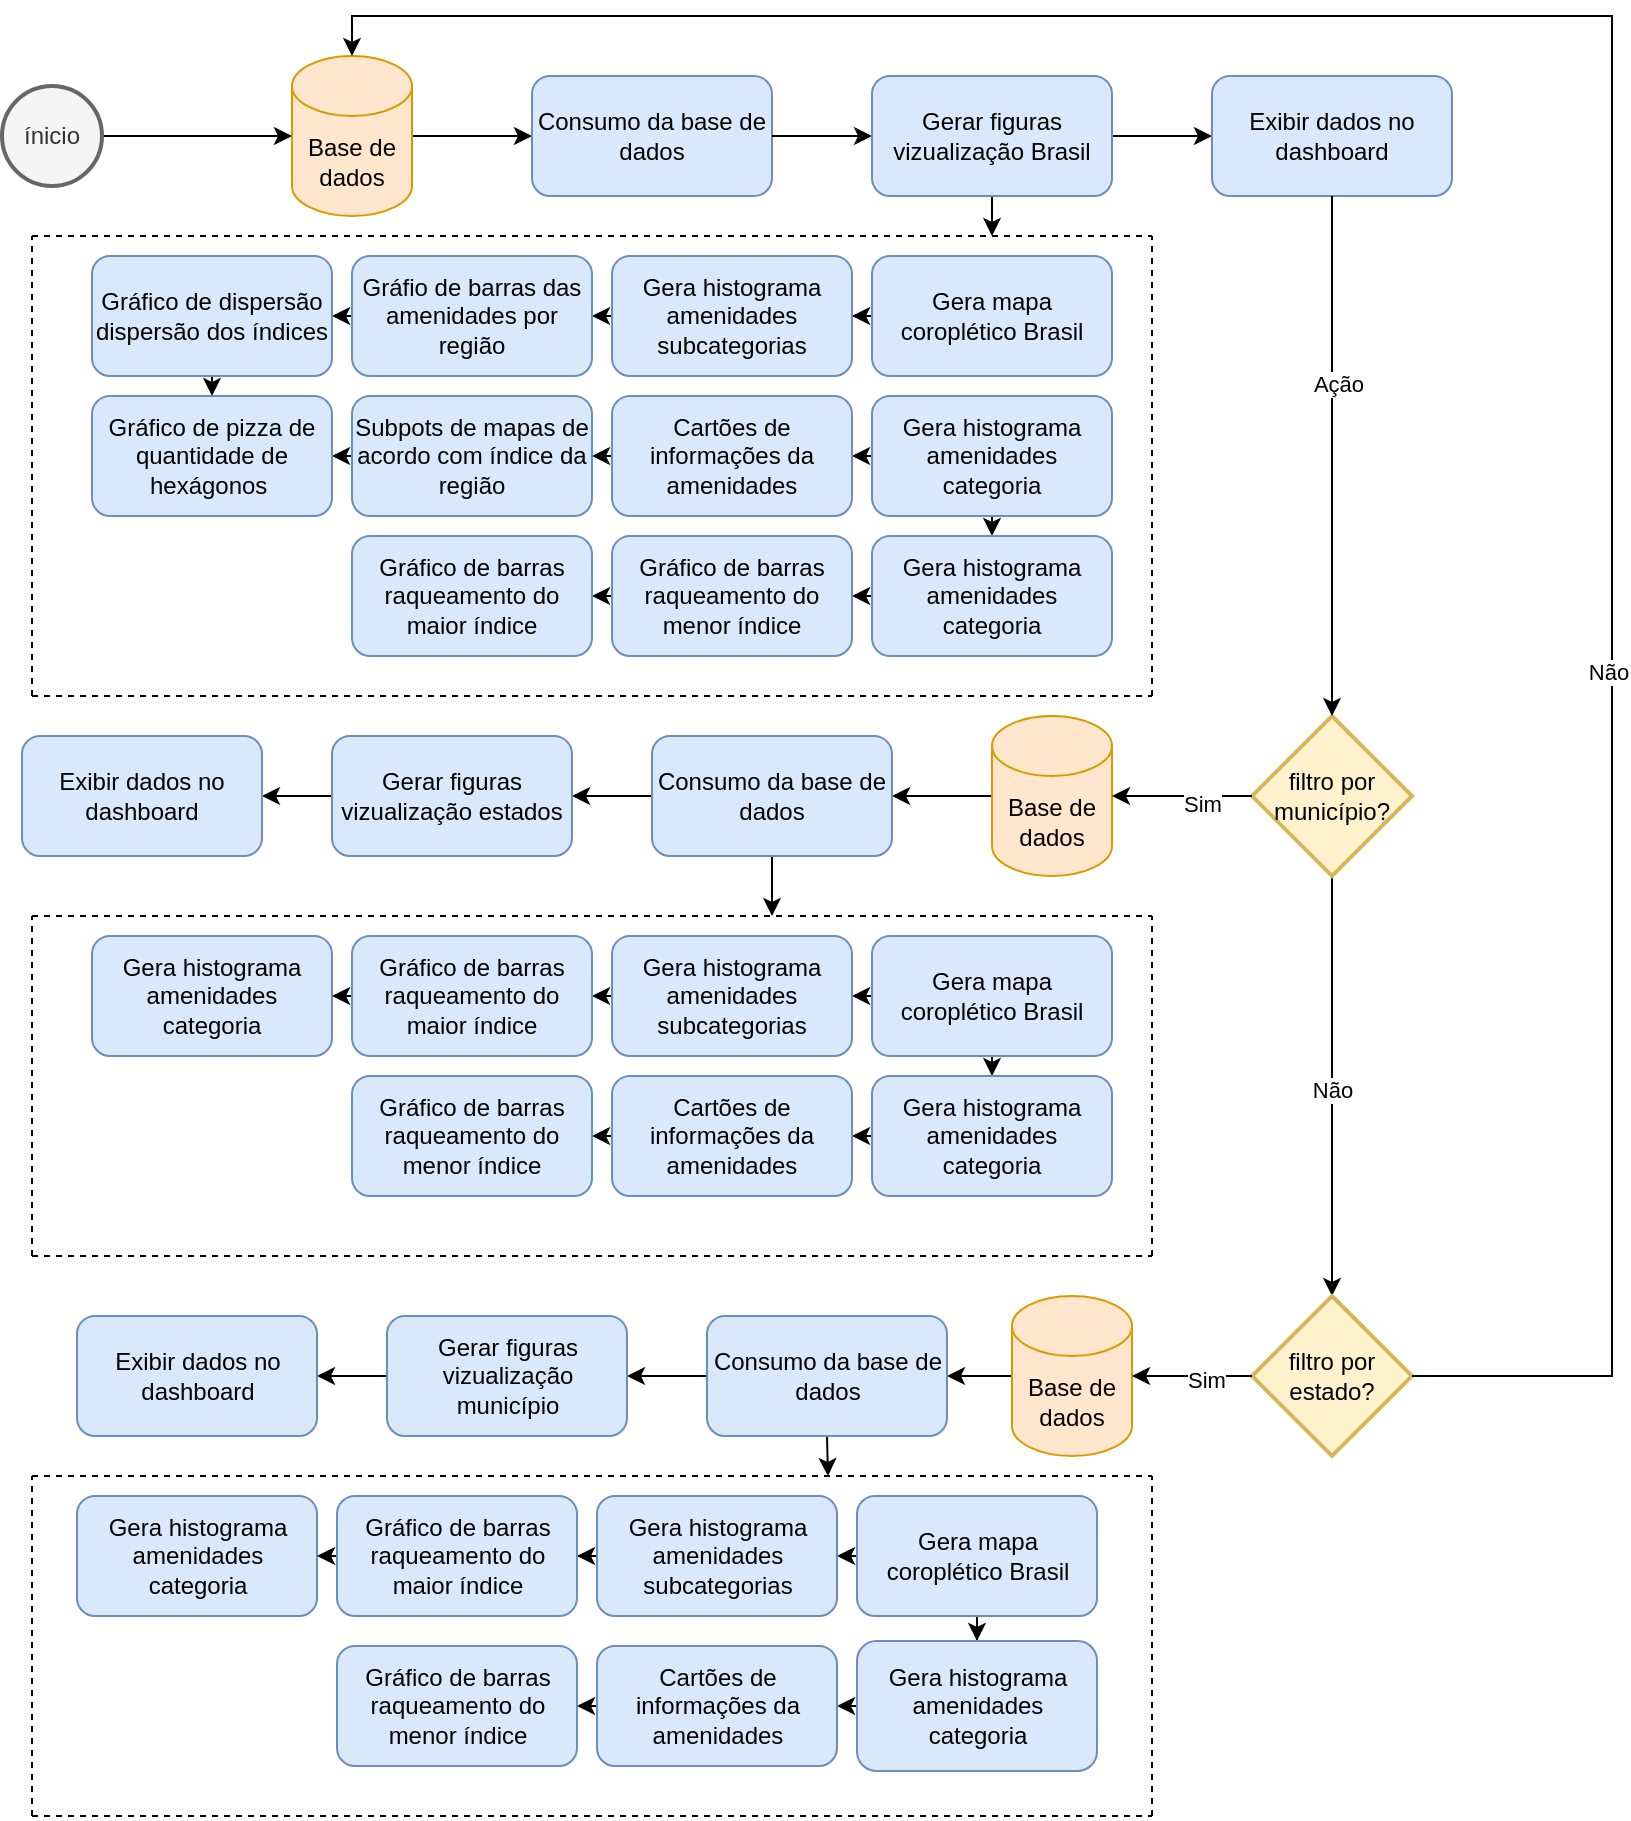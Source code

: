 <mxfile version="24.7.7">
  <diagram name="Page-1" id="edf60f1a-56cd-e834-aa8a-f176f3a09ee4">
    <mxGraphModel dx="2893" dy="965" grid="1" gridSize="10" guides="1" tooltips="1" connect="1" arrows="1" fold="1" page="1" pageScale="1" pageWidth="1100" pageHeight="850" background="none" math="0" shadow="0">
      <root>
        <mxCell id="0" />
        <mxCell id="1" parent="0" />
        <mxCell id="RZjBoXwKES9GOJnDem_J-22" style="edgeStyle=orthogonalEdgeStyle;rounded=0;orthogonalLoop=1;jettySize=auto;html=1;exitX=1;exitY=0.5;exitDx=0;exitDy=0;exitPerimeter=0;entryX=0;entryY=0.5;entryDx=0;entryDy=0;" edge="1" parent="1" source="RZjBoXwKES9GOJnDem_J-23" target="RZjBoXwKES9GOJnDem_J-24">
          <mxGeometry relative="1" as="geometry" />
        </mxCell>
        <mxCell id="RZjBoXwKES9GOJnDem_J-23" value="Base de dados" style="shape=cylinder3;whiteSpace=wrap;html=1;boundedLbl=1;backgroundOutline=1;size=15;fillColor=#ffe6cc;strokeColor=#d79b00;" vertex="1" parent="1">
          <mxGeometry x="130" y="250" width="60" height="80" as="geometry" />
        </mxCell>
        <mxCell id="RZjBoXwKES9GOJnDem_J-24" value="Consumo da base de dados" style="rounded=1;whiteSpace=wrap;html=1;fillColor=#dae8fc;strokeColor=#6c8ebf;" vertex="1" parent="1">
          <mxGeometry x="250" y="260" width="120" height="60" as="geometry" />
        </mxCell>
        <mxCell id="RZjBoXwKES9GOJnDem_J-25" style="edgeStyle=orthogonalEdgeStyle;rounded=0;orthogonalLoop=1;jettySize=auto;html=1;" edge="1" parent="1" source="RZjBoXwKES9GOJnDem_J-26" target="RZjBoXwKES9GOJnDem_J-23">
          <mxGeometry relative="1" as="geometry" />
        </mxCell>
        <mxCell id="RZjBoXwKES9GOJnDem_J-26" value="ínicio" style="strokeWidth=2;html=1;shape=mxgraph.flowchart.start_2;whiteSpace=wrap;fillColor=#f5f5f5;strokeColor=#666666;fontColor=#333333;" vertex="1" parent="1">
          <mxGeometry x="-15" y="265" width="50" height="50" as="geometry" />
        </mxCell>
        <mxCell id="RZjBoXwKES9GOJnDem_J-27" value="" style="edgeStyle=orthogonalEdgeStyle;rounded=0;orthogonalLoop=1;jettySize=auto;html=1;exitX=1;exitY=0.5;exitDx=0;exitDy=0;" edge="1" parent="1" source="RZjBoXwKES9GOJnDem_J-24" target="RZjBoXwKES9GOJnDem_J-29">
          <mxGeometry relative="1" as="geometry">
            <mxPoint x="460" y="290" as="targetPoint" />
            <mxPoint x="370" y="290" as="sourcePoint" />
          </mxGeometry>
        </mxCell>
        <mxCell id="RZjBoXwKES9GOJnDem_J-28" style="edgeStyle=orthogonalEdgeStyle;rounded=0;orthogonalLoop=1;jettySize=auto;html=1;exitX=1;exitY=0.5;exitDx=0;exitDy=0;entryX=0;entryY=0.5;entryDx=0;entryDy=0;" edge="1" parent="1" source="RZjBoXwKES9GOJnDem_J-29" target="RZjBoXwKES9GOJnDem_J-30">
          <mxGeometry relative="1" as="geometry" />
        </mxCell>
        <mxCell id="RZjBoXwKES9GOJnDem_J-156" style="edgeStyle=orthogonalEdgeStyle;rounded=0;orthogonalLoop=1;jettySize=auto;html=1;exitX=0.5;exitY=1;exitDx=0;exitDy=0;" edge="1" parent="1" source="RZjBoXwKES9GOJnDem_J-29">
          <mxGeometry relative="1" as="geometry">
            <mxPoint x="480" y="340" as="targetPoint" />
          </mxGeometry>
        </mxCell>
        <mxCell id="RZjBoXwKES9GOJnDem_J-29" value="Gerar figuras&lt;div&gt;vizualização Brasil&lt;/div&gt;" style="rounded=1;whiteSpace=wrap;html=1;fillColor=#dae8fc;strokeColor=#6c8ebf;" vertex="1" parent="1">
          <mxGeometry x="420" y="260" width="120" height="60" as="geometry" />
        </mxCell>
        <mxCell id="RZjBoXwKES9GOJnDem_J-30" value="Exibir dados no dashboard" style="rounded=1;whiteSpace=wrap;html=1;fillColor=#dae8fc;strokeColor=#6c8ebf;" vertex="1" parent="1">
          <mxGeometry x="590" y="260" width="120" height="60" as="geometry" />
        </mxCell>
        <mxCell id="RZjBoXwKES9GOJnDem_J-33" style="edgeStyle=orthogonalEdgeStyle;rounded=0;orthogonalLoop=1;jettySize=auto;html=1;exitX=0.5;exitY=1;exitDx=0;exitDy=0;exitPerimeter=0;entryX=0.5;entryY=0;entryDx=0;entryDy=0;entryPerimeter=0;" edge="1" parent="1" source="RZjBoXwKES9GOJnDem_J-35" target="RZjBoXwKES9GOJnDem_J-47">
          <mxGeometry relative="1" as="geometry">
            <mxPoint x="650" y="835" as="targetPoint" />
          </mxGeometry>
        </mxCell>
        <mxCell id="RZjBoXwKES9GOJnDem_J-34" value="Não" style="edgeLabel;html=1;align=center;verticalAlign=middle;resizable=0;points=[];" vertex="1" connectable="0" parent="RZjBoXwKES9GOJnDem_J-33">
          <mxGeometry x="-0.131" y="1" relative="1" as="geometry">
            <mxPoint x="-1" y="16" as="offset" />
          </mxGeometry>
        </mxCell>
        <mxCell id="RZjBoXwKES9GOJnDem_J-35" value="filtro por&lt;div&gt;município?&lt;/div&gt;" style="strokeWidth=2;html=1;shape=mxgraph.flowchart.decision;whiteSpace=wrap;fillColor=#fff2cc;strokeColor=#d6b656;" vertex="1" parent="1">
          <mxGeometry x="610" y="580" width="80" height="80" as="geometry" />
        </mxCell>
        <mxCell id="RZjBoXwKES9GOJnDem_J-36" style="edgeStyle=orthogonalEdgeStyle;rounded=0;orthogonalLoop=1;jettySize=auto;html=1;exitX=0.5;exitY=1;exitDx=0;exitDy=0;entryX=0.5;entryY=0;entryDx=0;entryDy=0;entryPerimeter=0;" edge="1" parent="1" source="RZjBoXwKES9GOJnDem_J-30" target="RZjBoXwKES9GOJnDem_J-35">
          <mxGeometry relative="1" as="geometry" />
        </mxCell>
        <mxCell id="RZjBoXwKES9GOJnDem_J-58" value="Ação" style="edgeLabel;html=1;align=center;verticalAlign=middle;resizable=0;points=[];" vertex="1" connectable="0" parent="RZjBoXwKES9GOJnDem_J-36">
          <mxGeometry x="-0.28" y="3" relative="1" as="geometry">
            <mxPoint as="offset" />
          </mxGeometry>
        </mxCell>
        <mxCell id="RZjBoXwKES9GOJnDem_J-120" style="edgeStyle=orthogonalEdgeStyle;rounded=0;orthogonalLoop=1;jettySize=auto;html=1;exitX=0;exitY=0.5;exitDx=0;exitDy=0;exitPerimeter=0;" edge="1" parent="1" source="RZjBoXwKES9GOJnDem_J-43">
          <mxGeometry relative="1" as="geometry">
            <mxPoint x="430" y="620" as="targetPoint" />
          </mxGeometry>
        </mxCell>
        <mxCell id="RZjBoXwKES9GOJnDem_J-43" value="Base de dados" style="shape=cylinder3;whiteSpace=wrap;html=1;boundedLbl=1;backgroundOutline=1;size=15;fillColor=#ffe6cc;strokeColor=#d79b00;" vertex="1" parent="1">
          <mxGeometry x="480" y="580" width="60" height="80" as="geometry" />
        </mxCell>
        <mxCell id="RZjBoXwKES9GOJnDem_J-121" style="edgeStyle=orthogonalEdgeStyle;rounded=0;orthogonalLoop=1;jettySize=auto;html=1;exitX=0;exitY=0.5;exitDx=0;exitDy=0;entryX=1;entryY=0.5;entryDx=0;entryDy=0;" edge="1" parent="1" source="RZjBoXwKES9GOJnDem_J-44" target="RZjBoXwKES9GOJnDem_J-48">
          <mxGeometry relative="1" as="geometry" />
        </mxCell>
        <mxCell id="RZjBoXwKES9GOJnDem_J-155" style="edgeStyle=orthogonalEdgeStyle;rounded=0;orthogonalLoop=1;jettySize=auto;html=1;exitX=0.5;exitY=1;exitDx=0;exitDy=0;" edge="1" parent="1" source="RZjBoXwKES9GOJnDem_J-44">
          <mxGeometry relative="1" as="geometry">
            <mxPoint x="370" y="680" as="targetPoint" />
          </mxGeometry>
        </mxCell>
        <mxCell id="RZjBoXwKES9GOJnDem_J-44" value="Consumo da base de dados" style="rounded=1;whiteSpace=wrap;html=1;fillColor=#dae8fc;strokeColor=#6c8ebf;" vertex="1" parent="1">
          <mxGeometry x="310" y="590" width="120" height="60" as="geometry" />
        </mxCell>
        <mxCell id="RZjBoXwKES9GOJnDem_J-119" style="edgeStyle=orthogonalEdgeStyle;rounded=0;orthogonalLoop=1;jettySize=auto;html=1;exitX=0;exitY=0.5;exitDx=0;exitDy=0;exitPerimeter=0;entryX=1;entryY=0.5;entryDx=0;entryDy=0;" edge="1" parent="1" source="RZjBoXwKES9GOJnDem_J-45" target="RZjBoXwKES9GOJnDem_J-50">
          <mxGeometry relative="1" as="geometry" />
        </mxCell>
        <mxCell id="RZjBoXwKES9GOJnDem_J-45" value="Base de dados" style="shape=cylinder3;whiteSpace=wrap;html=1;boundedLbl=1;backgroundOutline=1;size=15;fillColor=#ffe6cc;strokeColor=#d79b00;" vertex="1" parent="1">
          <mxGeometry x="490" y="870" width="60" height="80" as="geometry" />
        </mxCell>
        <mxCell id="RZjBoXwKES9GOJnDem_J-47" value="filtro por estado?" style="strokeWidth=2;html=1;shape=mxgraph.flowchart.decision;whiteSpace=wrap;fillColor=#fff2cc;strokeColor=#d6b656;" vertex="1" parent="1">
          <mxGeometry x="610" y="870" width="80" height="80" as="geometry" />
        </mxCell>
        <mxCell id="RZjBoXwKES9GOJnDem_J-122" style="edgeStyle=orthogonalEdgeStyle;rounded=0;orthogonalLoop=1;jettySize=auto;html=1;exitX=0;exitY=0.5;exitDx=0;exitDy=0;entryX=1;entryY=0.5;entryDx=0;entryDy=0;" edge="1" parent="1" source="RZjBoXwKES9GOJnDem_J-48" target="RZjBoXwKES9GOJnDem_J-49">
          <mxGeometry relative="1" as="geometry" />
        </mxCell>
        <mxCell id="RZjBoXwKES9GOJnDem_J-48" value="Gerar figuras&lt;div&gt;vizualização estados&lt;/div&gt;" style="rounded=1;whiteSpace=wrap;html=1;fillColor=#dae8fc;strokeColor=#6c8ebf;" vertex="1" parent="1">
          <mxGeometry x="150" y="590" width="120" height="60" as="geometry" />
        </mxCell>
        <mxCell id="RZjBoXwKES9GOJnDem_J-49" value="Exibir dados no dashboard" style="rounded=1;whiteSpace=wrap;html=1;fillColor=#dae8fc;strokeColor=#6c8ebf;" vertex="1" parent="1">
          <mxGeometry x="-5" y="590" width="120" height="60" as="geometry" />
        </mxCell>
        <mxCell id="RZjBoXwKES9GOJnDem_J-117" style="edgeStyle=orthogonalEdgeStyle;rounded=0;orthogonalLoop=1;jettySize=auto;html=1;exitX=0;exitY=0.5;exitDx=0;exitDy=0;entryX=1;entryY=0.5;entryDx=0;entryDy=0;" edge="1" parent="1" source="RZjBoXwKES9GOJnDem_J-50" target="RZjBoXwKES9GOJnDem_J-51">
          <mxGeometry relative="1" as="geometry" />
        </mxCell>
        <mxCell id="RZjBoXwKES9GOJnDem_J-154" style="edgeStyle=orthogonalEdgeStyle;rounded=0;orthogonalLoop=1;jettySize=auto;html=1;exitX=0.5;exitY=1;exitDx=0;exitDy=0;" edge="1" parent="1" source="RZjBoXwKES9GOJnDem_J-50">
          <mxGeometry relative="1" as="geometry">
            <mxPoint x="398" y="960" as="targetPoint" />
          </mxGeometry>
        </mxCell>
        <mxCell id="RZjBoXwKES9GOJnDem_J-50" value="Consumo da base de dados" style="rounded=1;whiteSpace=wrap;html=1;fillColor=#dae8fc;strokeColor=#6c8ebf;" vertex="1" parent="1">
          <mxGeometry x="337.5" y="880" width="120" height="60" as="geometry" />
        </mxCell>
        <mxCell id="RZjBoXwKES9GOJnDem_J-118" style="edgeStyle=orthogonalEdgeStyle;rounded=0;orthogonalLoop=1;jettySize=auto;html=1;exitX=0;exitY=0.5;exitDx=0;exitDy=0;entryX=1;entryY=0.5;entryDx=0;entryDy=0;" edge="1" parent="1" source="RZjBoXwKES9GOJnDem_J-51" target="RZjBoXwKES9GOJnDem_J-52">
          <mxGeometry relative="1" as="geometry" />
        </mxCell>
        <mxCell id="RZjBoXwKES9GOJnDem_J-51" value="Gerar figuras&lt;div&gt;vizualização município&lt;/div&gt;" style="rounded=1;whiteSpace=wrap;html=1;fillColor=#dae8fc;strokeColor=#6c8ebf;" vertex="1" parent="1">
          <mxGeometry x="177.5" y="880" width="120" height="60" as="geometry" />
        </mxCell>
        <mxCell id="RZjBoXwKES9GOJnDem_J-52" value="Exibir dados no dashboard" style="rounded=1;whiteSpace=wrap;html=1;fillColor=#dae8fc;strokeColor=#6c8ebf;" vertex="1" parent="1">
          <mxGeometry x="22.5" y="880" width="120" height="60" as="geometry" />
        </mxCell>
        <mxCell id="RZjBoXwKES9GOJnDem_J-83" style="edgeStyle=orthogonalEdgeStyle;rounded=0;orthogonalLoop=1;jettySize=auto;html=1;exitX=0;exitY=0.5;exitDx=0;exitDy=0;" edge="1" parent="1" source="RZjBoXwKES9GOJnDem_J-54" target="RZjBoXwKES9GOJnDem_J-55">
          <mxGeometry relative="1" as="geometry" />
        </mxCell>
        <mxCell id="RZjBoXwKES9GOJnDem_J-54" value="Gera mapa coroplético Brasil" style="rounded=1;whiteSpace=wrap;html=1;fillColor=#dae8fc;strokeColor=#6c8ebf;" vertex="1" parent="1">
          <mxGeometry x="420" y="350" width="120" height="60" as="geometry" />
        </mxCell>
        <mxCell id="RZjBoXwKES9GOJnDem_J-84" style="edgeStyle=orthogonalEdgeStyle;rounded=0;orthogonalLoop=1;jettySize=auto;html=1;exitX=0;exitY=0.5;exitDx=0;exitDy=0;entryX=1;entryY=0.5;entryDx=0;entryDy=0;" edge="1" parent="1" source="RZjBoXwKES9GOJnDem_J-55" target="RZjBoXwKES9GOJnDem_J-59">
          <mxGeometry relative="1" as="geometry" />
        </mxCell>
        <mxCell id="RZjBoXwKES9GOJnDem_J-55" value="Gera histograma amenidades subcategorias" style="rounded=1;whiteSpace=wrap;html=1;fillColor=#dae8fc;strokeColor=#6c8ebf;" vertex="1" parent="1">
          <mxGeometry x="290" y="350" width="120" height="60" as="geometry" />
        </mxCell>
        <mxCell id="RZjBoXwKES9GOJnDem_J-86" style="edgeStyle=orthogonalEdgeStyle;rounded=0;orthogonalLoop=1;jettySize=auto;html=1;exitX=0;exitY=0.5;exitDx=0;exitDy=0;entryX=1;entryY=0.5;entryDx=0;entryDy=0;" edge="1" parent="1" source="RZjBoXwKES9GOJnDem_J-56" target="RZjBoXwKES9GOJnDem_J-57">
          <mxGeometry relative="1" as="geometry" />
        </mxCell>
        <mxCell id="RZjBoXwKES9GOJnDem_J-90" style="edgeStyle=orthogonalEdgeStyle;rounded=0;orthogonalLoop=1;jettySize=auto;html=1;exitX=0.5;exitY=1;exitDx=0;exitDy=0;entryX=0.5;entryY=0;entryDx=0;entryDy=0;" edge="1" parent="1" source="RZjBoXwKES9GOJnDem_J-56" target="RZjBoXwKES9GOJnDem_J-63">
          <mxGeometry relative="1" as="geometry" />
        </mxCell>
        <mxCell id="RZjBoXwKES9GOJnDem_J-56" value="Gera histograma amenidades categoria" style="rounded=1;whiteSpace=wrap;html=1;fillColor=#dae8fc;strokeColor=#6c8ebf;" vertex="1" parent="1">
          <mxGeometry x="420" y="420" width="120" height="60" as="geometry" />
        </mxCell>
        <mxCell id="RZjBoXwKES9GOJnDem_J-87" style="edgeStyle=orthogonalEdgeStyle;rounded=0;orthogonalLoop=1;jettySize=auto;html=1;exitX=0;exitY=0.5;exitDx=0;exitDy=0;entryX=1;entryY=0.5;entryDx=0;entryDy=0;" edge="1" parent="1" source="RZjBoXwKES9GOJnDem_J-57" target="RZjBoXwKES9GOJnDem_J-61">
          <mxGeometry relative="1" as="geometry" />
        </mxCell>
        <mxCell id="RZjBoXwKES9GOJnDem_J-57" value="Cartões de informações da amenidades" style="rounded=1;whiteSpace=wrap;html=1;fillColor=#dae8fc;strokeColor=#6c8ebf;" vertex="1" parent="1">
          <mxGeometry x="290" y="420" width="120" height="60" as="geometry" />
        </mxCell>
        <mxCell id="RZjBoXwKES9GOJnDem_J-85" style="edgeStyle=orthogonalEdgeStyle;rounded=0;orthogonalLoop=1;jettySize=auto;html=1;exitX=0;exitY=0.5;exitDx=0;exitDy=0;entryX=1;entryY=0.5;entryDx=0;entryDy=0;" edge="1" parent="1" source="RZjBoXwKES9GOJnDem_J-59" target="RZjBoXwKES9GOJnDem_J-60">
          <mxGeometry relative="1" as="geometry" />
        </mxCell>
        <mxCell id="RZjBoXwKES9GOJnDem_J-59" value="Gráfio de barras das amenidades por região" style="rounded=1;whiteSpace=wrap;html=1;fillColor=#dae8fc;strokeColor=#6c8ebf;" vertex="1" parent="1">
          <mxGeometry x="160" y="350" width="120" height="60" as="geometry" />
        </mxCell>
        <mxCell id="RZjBoXwKES9GOJnDem_J-89" style="edgeStyle=orthogonalEdgeStyle;rounded=0;orthogonalLoop=1;jettySize=auto;html=1;exitX=0.5;exitY=1;exitDx=0;exitDy=0;entryX=0.5;entryY=0;entryDx=0;entryDy=0;" edge="1" parent="1" source="RZjBoXwKES9GOJnDem_J-60" target="RZjBoXwKES9GOJnDem_J-62">
          <mxGeometry relative="1" as="geometry" />
        </mxCell>
        <mxCell id="RZjBoXwKES9GOJnDem_J-60" value="Gráfico de dispersão dispersão dos índices" style="rounded=1;whiteSpace=wrap;html=1;fillColor=#dae8fc;strokeColor=#6c8ebf;" vertex="1" parent="1">
          <mxGeometry x="30" y="350" width="120" height="60" as="geometry" />
        </mxCell>
        <mxCell id="RZjBoXwKES9GOJnDem_J-88" style="edgeStyle=orthogonalEdgeStyle;rounded=0;orthogonalLoop=1;jettySize=auto;html=1;exitX=0;exitY=0.5;exitDx=0;exitDy=0;entryX=1;entryY=0.5;entryDx=0;entryDy=0;" edge="1" parent="1" source="RZjBoXwKES9GOJnDem_J-61" target="RZjBoXwKES9GOJnDem_J-62">
          <mxGeometry relative="1" as="geometry" />
        </mxCell>
        <mxCell id="RZjBoXwKES9GOJnDem_J-61" value="Subpots de mapas de acordo com índice da região" style="rounded=1;whiteSpace=wrap;html=1;fillColor=#dae8fc;strokeColor=#6c8ebf;" vertex="1" parent="1">
          <mxGeometry x="160" y="420" width="120" height="60" as="geometry" />
        </mxCell>
        <mxCell id="RZjBoXwKES9GOJnDem_J-62" value="Gráfico de pizza de quantidade de hexágonos&amp;nbsp;" style="rounded=1;whiteSpace=wrap;html=1;fillColor=#dae8fc;strokeColor=#6c8ebf;" vertex="1" parent="1">
          <mxGeometry x="30" y="420" width="120" height="60" as="geometry" />
        </mxCell>
        <mxCell id="RZjBoXwKES9GOJnDem_J-91" style="edgeStyle=orthogonalEdgeStyle;rounded=0;orthogonalLoop=1;jettySize=auto;html=1;exitX=0;exitY=0.5;exitDx=0;exitDy=0;entryX=1;entryY=0.5;entryDx=0;entryDy=0;" edge="1" parent="1" source="RZjBoXwKES9GOJnDem_J-63" target="RZjBoXwKES9GOJnDem_J-64">
          <mxGeometry relative="1" as="geometry" />
        </mxCell>
        <mxCell id="RZjBoXwKES9GOJnDem_J-63" value="Gera histograma amenidades categoria" style="rounded=1;whiteSpace=wrap;html=1;fillColor=#dae8fc;strokeColor=#6c8ebf;" vertex="1" parent="1">
          <mxGeometry x="420" y="490" width="120" height="60" as="geometry" />
        </mxCell>
        <mxCell id="RZjBoXwKES9GOJnDem_J-92" style="edgeStyle=orthogonalEdgeStyle;rounded=0;orthogonalLoop=1;jettySize=auto;html=1;exitX=0;exitY=0.5;exitDx=0;exitDy=0;entryX=1;entryY=0.5;entryDx=0;entryDy=0;" edge="1" parent="1" source="RZjBoXwKES9GOJnDem_J-64" target="RZjBoXwKES9GOJnDem_J-65">
          <mxGeometry relative="1" as="geometry" />
        </mxCell>
        <mxCell id="RZjBoXwKES9GOJnDem_J-64" value="Gráfico de barras raqueamento do menor índice" style="rounded=1;whiteSpace=wrap;html=1;fillColor=#dae8fc;strokeColor=#6c8ebf;" vertex="1" parent="1">
          <mxGeometry x="290" y="490" width="120" height="60" as="geometry" />
        </mxCell>
        <mxCell id="RZjBoXwKES9GOJnDem_J-65" value="Gráfico de barras raqueamento do maior índice" style="rounded=1;whiteSpace=wrap;html=1;fillColor=#dae8fc;strokeColor=#6c8ebf;" vertex="1" parent="1">
          <mxGeometry x="160" y="490" width="120" height="60" as="geometry" />
        </mxCell>
        <mxCell id="RZjBoXwKES9GOJnDem_J-93" style="edgeStyle=orthogonalEdgeStyle;rounded=0;orthogonalLoop=1;jettySize=auto;html=1;exitX=0;exitY=0.5;exitDx=0;exitDy=0;entryX=1;entryY=0.5;entryDx=0;entryDy=0;" edge="1" parent="1" source="RZjBoXwKES9GOJnDem_J-66" target="RZjBoXwKES9GOJnDem_J-67">
          <mxGeometry relative="1" as="geometry" />
        </mxCell>
        <mxCell id="RZjBoXwKES9GOJnDem_J-96" style="edgeStyle=orthogonalEdgeStyle;rounded=0;orthogonalLoop=1;jettySize=auto;html=1;exitX=0.5;exitY=1;exitDx=0;exitDy=0;entryX=0.5;entryY=0;entryDx=0;entryDy=0;" edge="1" parent="1" source="RZjBoXwKES9GOJnDem_J-66" target="RZjBoXwKES9GOJnDem_J-68">
          <mxGeometry relative="1" as="geometry" />
        </mxCell>
        <mxCell id="RZjBoXwKES9GOJnDem_J-66" value="Gera mapa coroplético Brasil" style="rounded=1;whiteSpace=wrap;html=1;fillColor=#dae8fc;strokeColor=#6c8ebf;" vertex="1" parent="1">
          <mxGeometry x="420" y="690" width="120" height="60" as="geometry" />
        </mxCell>
        <mxCell id="RZjBoXwKES9GOJnDem_J-94" style="edgeStyle=orthogonalEdgeStyle;rounded=0;orthogonalLoop=1;jettySize=auto;html=1;exitX=0;exitY=0.5;exitDx=0;exitDy=0;entryX=1;entryY=0.5;entryDx=0;entryDy=0;" edge="1" parent="1" source="RZjBoXwKES9GOJnDem_J-67" target="RZjBoXwKES9GOJnDem_J-74">
          <mxGeometry relative="1" as="geometry" />
        </mxCell>
        <mxCell id="RZjBoXwKES9GOJnDem_J-67" value="Gera histograma amenidades subcategorias" style="rounded=1;whiteSpace=wrap;html=1;fillColor=#dae8fc;strokeColor=#6c8ebf;" vertex="1" parent="1">
          <mxGeometry x="290" y="690" width="120" height="60" as="geometry" />
        </mxCell>
        <mxCell id="RZjBoXwKES9GOJnDem_J-97" style="edgeStyle=orthogonalEdgeStyle;rounded=0;orthogonalLoop=1;jettySize=auto;html=1;exitX=0;exitY=0.5;exitDx=0;exitDy=0;entryX=1;entryY=0.5;entryDx=0;entryDy=0;" edge="1" parent="1" source="RZjBoXwKES9GOJnDem_J-68" target="RZjBoXwKES9GOJnDem_J-69">
          <mxGeometry relative="1" as="geometry" />
        </mxCell>
        <mxCell id="RZjBoXwKES9GOJnDem_J-68" value="Gera histograma amenidades categoria" style="rounded=1;whiteSpace=wrap;html=1;fillColor=#dae8fc;strokeColor=#6c8ebf;" vertex="1" parent="1">
          <mxGeometry x="420" y="760" width="120" height="60" as="geometry" />
        </mxCell>
        <mxCell id="RZjBoXwKES9GOJnDem_J-98" style="edgeStyle=orthogonalEdgeStyle;rounded=0;orthogonalLoop=1;jettySize=auto;html=1;exitX=0;exitY=0.5;exitDx=0;exitDy=0;entryX=1;entryY=0.5;entryDx=0;entryDy=0;" edge="1" parent="1" source="RZjBoXwKES9GOJnDem_J-69" target="RZjBoXwKES9GOJnDem_J-73">
          <mxGeometry relative="1" as="geometry" />
        </mxCell>
        <mxCell id="RZjBoXwKES9GOJnDem_J-69" value="Cartões de informações da amenidades" style="rounded=1;whiteSpace=wrap;html=1;fillColor=#dae8fc;strokeColor=#6c8ebf;" vertex="1" parent="1">
          <mxGeometry x="290" y="760" width="120" height="60" as="geometry" />
        </mxCell>
        <mxCell id="RZjBoXwKES9GOJnDem_J-72" value="Gera histograma amenidades categoria" style="rounded=1;whiteSpace=wrap;html=1;fillColor=#dae8fc;strokeColor=#6c8ebf;" vertex="1" parent="1">
          <mxGeometry x="30" y="690" width="120" height="60" as="geometry" />
        </mxCell>
        <mxCell id="RZjBoXwKES9GOJnDem_J-73" value="Gráfico de barras raqueamento do menor índice" style="rounded=1;whiteSpace=wrap;html=1;fillColor=#dae8fc;strokeColor=#6c8ebf;" vertex="1" parent="1">
          <mxGeometry x="160" y="760" width="120" height="60" as="geometry" />
        </mxCell>
        <mxCell id="RZjBoXwKES9GOJnDem_J-95" style="edgeStyle=orthogonalEdgeStyle;rounded=0;orthogonalLoop=1;jettySize=auto;html=1;exitX=0;exitY=0.5;exitDx=0;exitDy=0;entryX=1;entryY=0.5;entryDx=0;entryDy=0;" edge="1" parent="1" source="RZjBoXwKES9GOJnDem_J-74" target="RZjBoXwKES9GOJnDem_J-72">
          <mxGeometry relative="1" as="geometry" />
        </mxCell>
        <mxCell id="RZjBoXwKES9GOJnDem_J-74" value="Gráfico de barras raqueamento do maior índice" style="rounded=1;whiteSpace=wrap;html=1;fillColor=#dae8fc;strokeColor=#6c8ebf;" vertex="1" parent="1">
          <mxGeometry x="160" y="690" width="120" height="60" as="geometry" />
        </mxCell>
        <mxCell id="RZjBoXwKES9GOJnDem_J-99" style="edgeStyle=orthogonalEdgeStyle;rounded=0;orthogonalLoop=1;jettySize=auto;html=1;exitX=0;exitY=0.5;exitDx=0;exitDy=0;entryX=1;entryY=0.5;entryDx=0;entryDy=0;" edge="1" parent="1" source="RZjBoXwKES9GOJnDem_J-75" target="RZjBoXwKES9GOJnDem_J-76">
          <mxGeometry relative="1" as="geometry" />
        </mxCell>
        <mxCell id="RZjBoXwKES9GOJnDem_J-102" style="edgeStyle=orthogonalEdgeStyle;rounded=0;orthogonalLoop=1;jettySize=auto;html=1;exitX=0.5;exitY=1;exitDx=0;exitDy=0;" edge="1" parent="1" source="RZjBoXwKES9GOJnDem_J-75" target="RZjBoXwKES9GOJnDem_J-77">
          <mxGeometry relative="1" as="geometry" />
        </mxCell>
        <mxCell id="RZjBoXwKES9GOJnDem_J-75" value="Gera mapa coroplético Brasil" style="rounded=1;whiteSpace=wrap;html=1;fillColor=#dae8fc;strokeColor=#6c8ebf;" vertex="1" parent="1">
          <mxGeometry x="412.5" y="970" width="120" height="60" as="geometry" />
        </mxCell>
        <mxCell id="RZjBoXwKES9GOJnDem_J-100" style="edgeStyle=orthogonalEdgeStyle;rounded=0;orthogonalLoop=1;jettySize=auto;html=1;exitX=0;exitY=0.5;exitDx=0;exitDy=0;" edge="1" parent="1" source="RZjBoXwKES9GOJnDem_J-76" target="RZjBoXwKES9GOJnDem_J-81">
          <mxGeometry relative="1" as="geometry" />
        </mxCell>
        <mxCell id="RZjBoXwKES9GOJnDem_J-76" value="Gera histograma amenidades subcategorias" style="rounded=1;whiteSpace=wrap;html=1;fillColor=#dae8fc;strokeColor=#6c8ebf;" vertex="1" parent="1">
          <mxGeometry x="282.5" y="970" width="120" height="60" as="geometry" />
        </mxCell>
        <mxCell id="RZjBoXwKES9GOJnDem_J-115" style="edgeStyle=orthogonalEdgeStyle;rounded=0;orthogonalLoop=1;jettySize=auto;html=1;exitX=0;exitY=0.5;exitDx=0;exitDy=0;entryX=1;entryY=0.5;entryDx=0;entryDy=0;" edge="1" parent="1" source="RZjBoXwKES9GOJnDem_J-77" target="RZjBoXwKES9GOJnDem_J-78">
          <mxGeometry relative="1" as="geometry" />
        </mxCell>
        <mxCell id="RZjBoXwKES9GOJnDem_J-77" value="Gera histograma amenidades categoria" style="rounded=1;whiteSpace=wrap;html=1;fillColor=#dae8fc;strokeColor=#6c8ebf;" vertex="1" parent="1">
          <mxGeometry x="412.5" y="1042.5" width="120" height="65" as="geometry" />
        </mxCell>
        <mxCell id="RZjBoXwKES9GOJnDem_J-105" style="edgeStyle=orthogonalEdgeStyle;rounded=0;orthogonalLoop=1;jettySize=auto;html=1;exitX=0;exitY=0.5;exitDx=0;exitDy=0;entryX=1;entryY=0.5;entryDx=0;entryDy=0;" edge="1" parent="1" source="RZjBoXwKES9GOJnDem_J-78" target="RZjBoXwKES9GOJnDem_J-80">
          <mxGeometry relative="1" as="geometry" />
        </mxCell>
        <mxCell id="RZjBoXwKES9GOJnDem_J-78" value="Cartões de informações da amenidades" style="rounded=1;whiteSpace=wrap;html=1;fillColor=#dae8fc;strokeColor=#6c8ebf;" vertex="1" parent="1">
          <mxGeometry x="282.5" y="1045" width="120" height="60" as="geometry" />
        </mxCell>
        <mxCell id="RZjBoXwKES9GOJnDem_J-79" value="Gera histograma amenidades categoria" style="rounded=1;whiteSpace=wrap;html=1;fillColor=#dae8fc;strokeColor=#6c8ebf;" vertex="1" parent="1">
          <mxGeometry x="22.5" y="970" width="120" height="60" as="geometry" />
        </mxCell>
        <mxCell id="RZjBoXwKES9GOJnDem_J-80" value="Gráfico de barras raqueamento do menor índice" style="rounded=1;whiteSpace=wrap;html=1;fillColor=#dae8fc;strokeColor=#6c8ebf;" vertex="1" parent="1">
          <mxGeometry x="152.5" y="1045" width="120" height="60" as="geometry" />
        </mxCell>
        <mxCell id="RZjBoXwKES9GOJnDem_J-116" style="edgeStyle=orthogonalEdgeStyle;rounded=0;orthogonalLoop=1;jettySize=auto;html=1;exitX=0;exitY=0.5;exitDx=0;exitDy=0;entryX=1;entryY=0.5;entryDx=0;entryDy=0;" edge="1" parent="1" source="RZjBoXwKES9GOJnDem_J-81" target="RZjBoXwKES9GOJnDem_J-79">
          <mxGeometry relative="1" as="geometry" />
        </mxCell>
        <mxCell id="RZjBoXwKES9GOJnDem_J-81" value="Gráfico de barras raqueamento do maior índice" style="rounded=1;whiteSpace=wrap;html=1;fillColor=#dae8fc;strokeColor=#6c8ebf;" vertex="1" parent="1">
          <mxGeometry x="152.5" y="970" width="120" height="60" as="geometry" />
        </mxCell>
        <mxCell id="RZjBoXwKES9GOJnDem_J-112" style="edgeStyle=orthogonalEdgeStyle;rounded=0;orthogonalLoop=1;jettySize=auto;html=1;exitX=0;exitY=0.5;exitDx=0;exitDy=0;exitPerimeter=0;entryX=1;entryY=0.5;entryDx=0;entryDy=0;entryPerimeter=0;" edge="1" parent="1" source="RZjBoXwKES9GOJnDem_J-47" target="RZjBoXwKES9GOJnDem_J-45">
          <mxGeometry relative="1" as="geometry" />
        </mxCell>
        <mxCell id="RZjBoXwKES9GOJnDem_J-113" value="Sim" style="edgeLabel;html=1;align=center;verticalAlign=middle;resizable=0;points=[];" vertex="1" connectable="0" parent="RZjBoXwKES9GOJnDem_J-112">
          <mxGeometry x="-0.233" y="2" relative="1" as="geometry">
            <mxPoint as="offset" />
          </mxGeometry>
        </mxCell>
        <mxCell id="RZjBoXwKES9GOJnDem_J-123" style="edgeStyle=orthogonalEdgeStyle;rounded=0;orthogonalLoop=1;jettySize=auto;html=1;exitX=0;exitY=0.5;exitDx=0;exitDy=0;exitPerimeter=0;entryX=1;entryY=0.5;entryDx=0;entryDy=0;entryPerimeter=0;" edge="1" parent="1" source="RZjBoXwKES9GOJnDem_J-35" target="RZjBoXwKES9GOJnDem_J-43">
          <mxGeometry relative="1" as="geometry" />
        </mxCell>
        <mxCell id="RZjBoXwKES9GOJnDem_J-124" value="Sim" style="edgeLabel;html=1;align=center;verticalAlign=middle;resizable=0;points=[];" vertex="1" connectable="0" parent="RZjBoXwKES9GOJnDem_J-123">
          <mxGeometry x="-0.286" y="4" relative="1" as="geometry">
            <mxPoint as="offset" />
          </mxGeometry>
        </mxCell>
        <mxCell id="RZjBoXwKES9GOJnDem_J-125" style="edgeStyle=orthogonalEdgeStyle;rounded=0;orthogonalLoop=1;jettySize=auto;html=1;entryX=0.5;entryY=0;entryDx=0;entryDy=0;entryPerimeter=0;" edge="1" parent="1" source="RZjBoXwKES9GOJnDem_J-47" target="RZjBoXwKES9GOJnDem_J-23">
          <mxGeometry relative="1" as="geometry">
            <Array as="points">
              <mxPoint x="790" y="910" />
              <mxPoint x="790" y="230" />
              <mxPoint x="160" y="230" />
            </Array>
          </mxGeometry>
        </mxCell>
        <mxCell id="RZjBoXwKES9GOJnDem_J-126" value="Não" style="edgeLabel;html=1;align=center;verticalAlign=middle;resizable=0;points=[];" vertex="1" connectable="0" parent="RZjBoXwKES9GOJnDem_J-125">
          <mxGeometry x="-0.368" y="2" relative="1" as="geometry">
            <mxPoint as="offset" />
          </mxGeometry>
        </mxCell>
        <mxCell id="RZjBoXwKES9GOJnDem_J-128" value="" style="endArrow=none;dashed=1;html=1;rounded=0;" edge="1" parent="1">
          <mxGeometry width="50" height="50" relative="1" as="geometry">
            <mxPoint y="570" as="sourcePoint" />
            <mxPoint x="560" y="570" as="targetPoint" />
          </mxGeometry>
        </mxCell>
        <mxCell id="RZjBoXwKES9GOJnDem_J-130" value="" style="endArrow=none;dashed=1;html=1;rounded=0;" edge="1" parent="1">
          <mxGeometry width="50" height="50" relative="1" as="geometry">
            <mxPoint y="570" as="sourcePoint" />
            <mxPoint y="340" as="targetPoint" />
          </mxGeometry>
        </mxCell>
        <mxCell id="RZjBoXwKES9GOJnDem_J-131" value="" style="endArrow=none;dashed=1;html=1;rounded=0;" edge="1" parent="1">
          <mxGeometry width="50" height="50" relative="1" as="geometry">
            <mxPoint y="340" as="sourcePoint" />
            <mxPoint x="560" y="340" as="targetPoint" />
          </mxGeometry>
        </mxCell>
        <mxCell id="RZjBoXwKES9GOJnDem_J-132" value="" style="endArrow=none;dashed=1;html=1;rounded=0;" edge="1" parent="1">
          <mxGeometry width="50" height="50" relative="1" as="geometry">
            <mxPoint x="560" y="570" as="sourcePoint" />
            <mxPoint x="560" y="340" as="targetPoint" />
          </mxGeometry>
        </mxCell>
        <mxCell id="RZjBoXwKES9GOJnDem_J-133" value="" style="endArrow=none;dashed=1;html=1;rounded=0;" edge="1" parent="1">
          <mxGeometry width="50" height="50" relative="1" as="geometry">
            <mxPoint y="680" as="sourcePoint" />
            <mxPoint x="560" y="680" as="targetPoint" />
          </mxGeometry>
        </mxCell>
        <mxCell id="RZjBoXwKES9GOJnDem_J-134" value="" style="endArrow=none;dashed=1;html=1;rounded=0;" edge="1" parent="1">
          <mxGeometry width="50" height="50" relative="1" as="geometry">
            <mxPoint y="850" as="sourcePoint" />
            <mxPoint y="680" as="targetPoint" />
          </mxGeometry>
        </mxCell>
        <mxCell id="RZjBoXwKES9GOJnDem_J-135" value="" style="endArrow=none;dashed=1;html=1;rounded=0;" edge="1" parent="1">
          <mxGeometry width="50" height="50" relative="1" as="geometry">
            <mxPoint x="560" y="850" as="sourcePoint" />
            <mxPoint x="560" y="680" as="targetPoint" />
          </mxGeometry>
        </mxCell>
        <mxCell id="RZjBoXwKES9GOJnDem_J-136" value="" style="endArrow=none;dashed=1;html=1;rounded=0;" edge="1" parent="1">
          <mxGeometry width="50" height="50" relative="1" as="geometry">
            <mxPoint y="850" as="sourcePoint" />
            <mxPoint x="560" y="850" as="targetPoint" />
          </mxGeometry>
        </mxCell>
        <mxCell id="RZjBoXwKES9GOJnDem_J-140" style="edgeStyle=orthogonalEdgeStyle;rounded=0;orthogonalLoop=1;jettySize=auto;html=1;exitX=0;exitY=0.5;exitDx=0;exitDy=0;entryX=1;entryY=0.5;entryDx=0;entryDy=0;" edge="1" parent="1" target="RZjBoXwKES9GOJnDem_J-149">
          <mxGeometry relative="1" as="geometry">
            <mxPoint x="330" y="1000" as="sourcePoint" />
          </mxGeometry>
        </mxCell>
        <mxCell id="RZjBoXwKES9GOJnDem_J-144" style="edgeStyle=orthogonalEdgeStyle;rounded=0;orthogonalLoop=1;jettySize=auto;html=1;exitX=0;exitY=0.5;exitDx=0;exitDy=0;entryX=1;entryY=0.5;entryDx=0;entryDy=0;" edge="1" parent="1" target="RZjBoXwKES9GOJnDem_J-147">
          <mxGeometry relative="1" as="geometry">
            <mxPoint x="330" y="1070" as="sourcePoint" />
          </mxGeometry>
        </mxCell>
        <mxCell id="RZjBoXwKES9GOJnDem_J-148" style="edgeStyle=orthogonalEdgeStyle;rounded=0;orthogonalLoop=1;jettySize=auto;html=1;exitX=0;exitY=0.5;exitDx=0;exitDy=0;entryX=1;entryY=0.5;entryDx=0;entryDy=0;" edge="1" parent="1" target="RZjBoXwKES9GOJnDem_J-146">
          <mxGeometry relative="1" as="geometry">
            <mxPoint x="200" y="1000" as="sourcePoint" />
          </mxGeometry>
        </mxCell>
        <mxCell id="RZjBoXwKES9GOJnDem_J-150" value="" style="endArrow=none;dashed=1;html=1;rounded=0;" edge="1" parent="1">
          <mxGeometry width="50" height="50" relative="1" as="geometry">
            <mxPoint y="960" as="sourcePoint" />
            <mxPoint x="560" y="960" as="targetPoint" />
          </mxGeometry>
        </mxCell>
        <mxCell id="RZjBoXwKES9GOJnDem_J-151" value="" style="endArrow=none;dashed=1;html=1;rounded=0;" edge="1" parent="1">
          <mxGeometry width="50" height="50" relative="1" as="geometry">
            <mxPoint y="1130" as="sourcePoint" />
            <mxPoint y="960" as="targetPoint" />
          </mxGeometry>
        </mxCell>
        <mxCell id="RZjBoXwKES9GOJnDem_J-152" value="" style="endArrow=none;dashed=1;html=1;rounded=0;" edge="1" parent="1">
          <mxGeometry width="50" height="50" relative="1" as="geometry">
            <mxPoint x="560" y="1130" as="sourcePoint" />
            <mxPoint x="560" y="960" as="targetPoint" />
          </mxGeometry>
        </mxCell>
        <mxCell id="RZjBoXwKES9GOJnDem_J-153" value="" style="endArrow=none;dashed=1;html=1;rounded=0;" edge="1" parent="1">
          <mxGeometry width="50" height="50" relative="1" as="geometry">
            <mxPoint y="1130" as="sourcePoint" />
            <mxPoint x="560" y="1130" as="targetPoint" />
          </mxGeometry>
        </mxCell>
      </root>
    </mxGraphModel>
  </diagram>
</mxfile>
